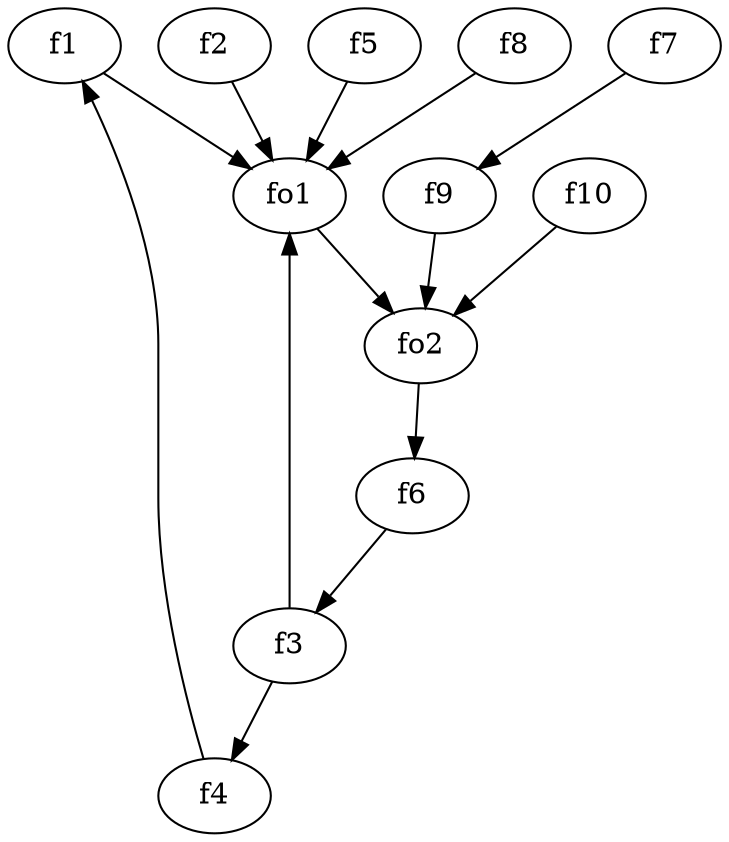 strict digraph  {
f1;
f2;
f3;
f4;
f5;
f6;
f7;
f8;
f9;
f10;
fo1;
fo2;
f1 -> fo1  [weight=2];
f2 -> fo1  [weight=2];
f3 -> f4  [weight=2];
f3 -> fo1  [weight=2];
f4 -> f1  [weight=2];
f5 -> fo1  [weight=2];
f6 -> f3  [weight=2];
f7 -> f9  [weight=2];
f8 -> fo1  [weight=2];
f9 -> fo2  [weight=2];
f10 -> fo2  [weight=2];
fo1 -> fo2  [weight=2];
fo2 -> f6  [weight=2];
}
